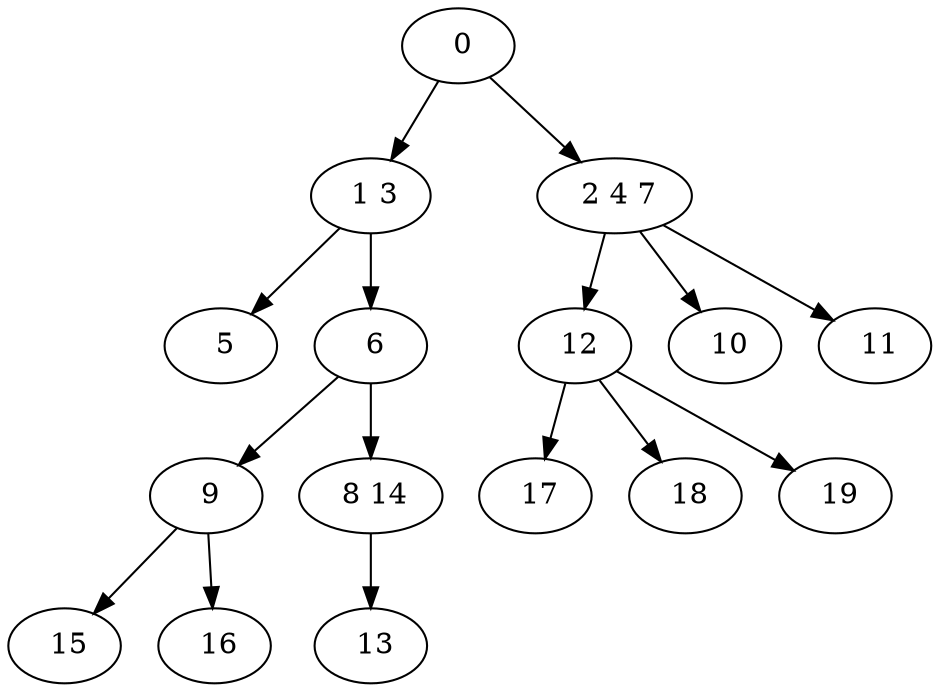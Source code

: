 digraph mytree {
" 0" -> " 1 3";
" 0" -> " 2 4 7";
" 1 3" -> " 5";
" 1 3" -> " 6";
" 2 4 7" -> " 12";
" 2 4 7" -> " 10";
" 2 4 7" -> " 11";
" 5";
" 6" -> " 9";
" 6" -> " 8 14";
" 9" -> " 15";
" 9" -> " 16";
" 8 14" -> " 13";
" 15";
" 16";
" 12" -> " 17";
" 12" -> " 18";
" 12" -> " 19";
" 17";
" 18";
" 19";
" 13";
" 10";
" 11";
}
